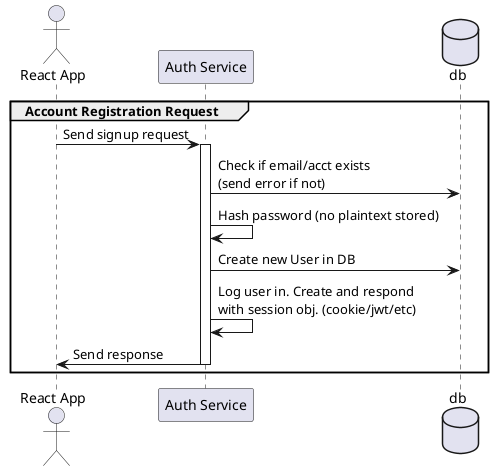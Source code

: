 @startuml

actor       "React App" as client
participant "Auth Service" as auth
database    db

group Account Registration Request
    client -> auth : Send signup request
    activate auth

    auth -> db : Check if email/acct exists\n(send error if not)
    auth -> auth : Hash password (no plaintext stored)
    auth -> db : Create new User in DB
    auth -> auth : Log user in. Create and respond\nwith session obj. (cookie/jwt/etc)

    client <- auth : Send response
    deactivate auth
end

@enduml